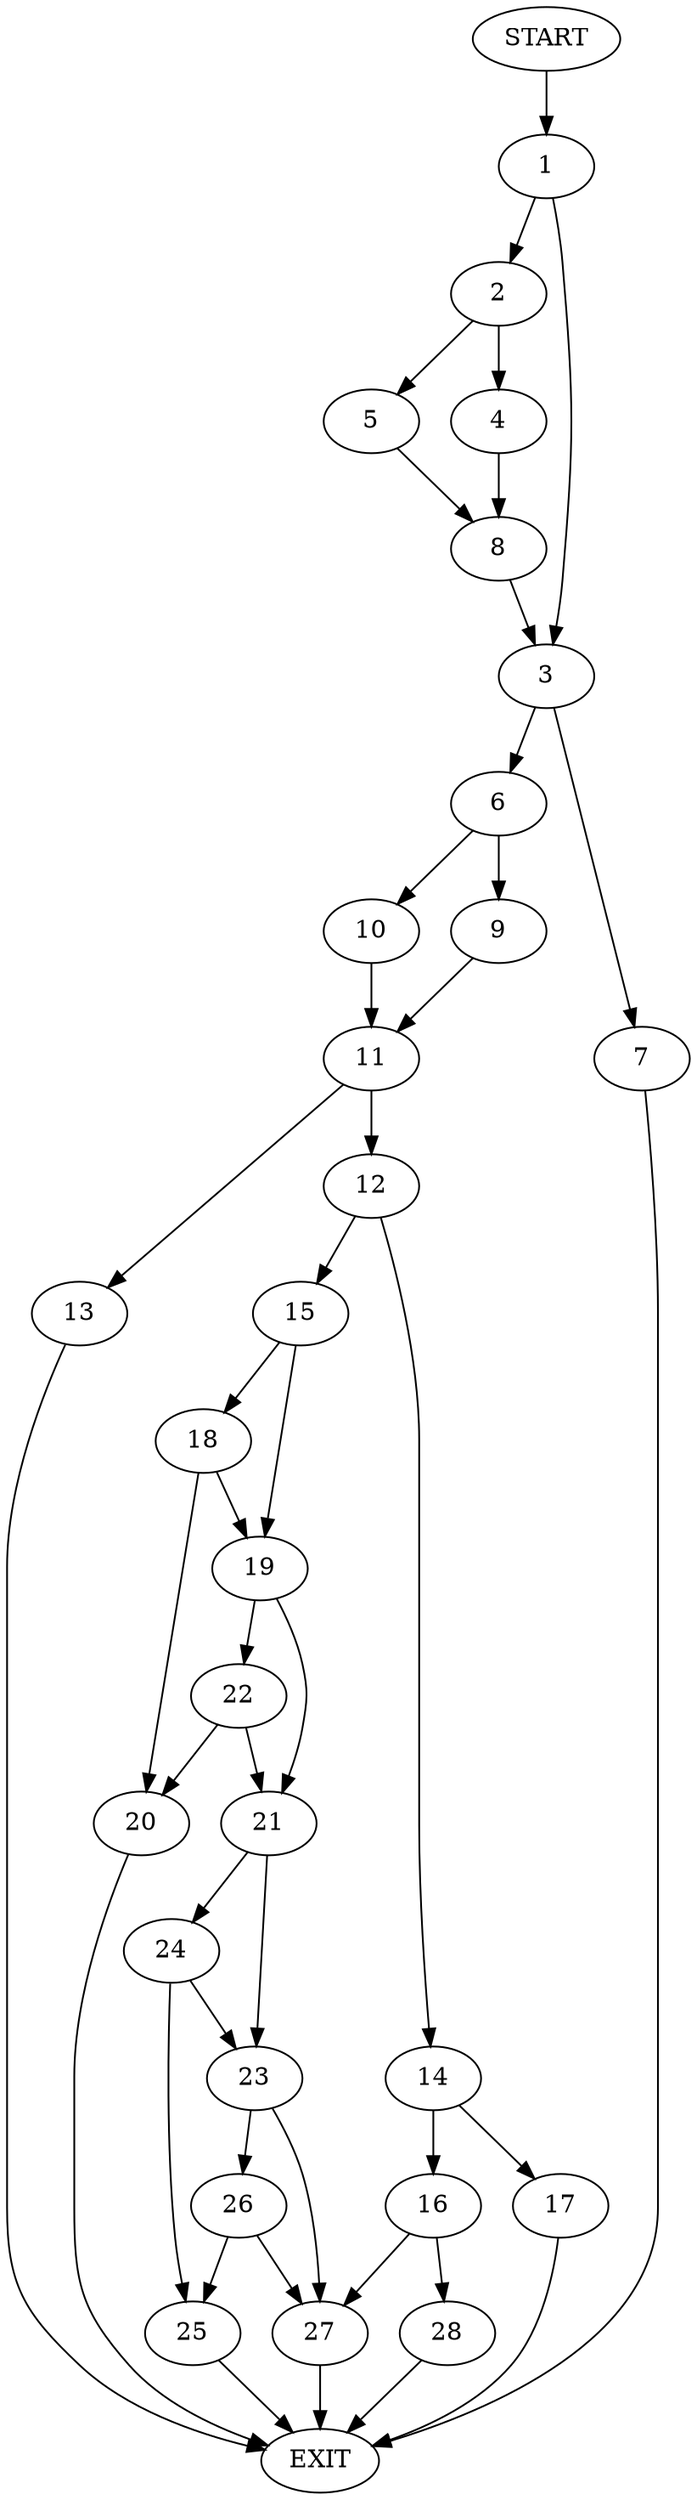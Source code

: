 digraph {
0 [label="START"]
29 [label="EXIT"]
0 -> 1
1 -> 2
1 -> 3
2 -> 4
2 -> 5
3 -> 6
3 -> 7
4 -> 8
5 -> 8
8 -> 3
7 -> 29
6 -> 9
6 -> 10
10 -> 11
9 -> 11
11 -> 12
11 -> 13
12 -> 14
12 -> 15
13 -> 29
14 -> 16
14 -> 17
15 -> 18
15 -> 19
18 -> 19
18 -> 20
19 -> 21
19 -> 22
20 -> 29
21 -> 23
21 -> 24
22 -> 21
22 -> 20
24 -> 23
24 -> 25
23 -> 26
23 -> 27
25 -> 29
26 -> 25
26 -> 27
27 -> 29
16 -> 28
16 -> 27
17 -> 29
28 -> 29
}
